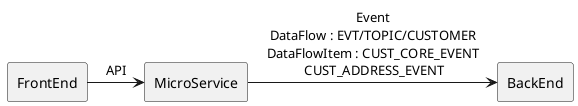 @startuml
rectangle FrontEnd
rectangle MicroService
rectangle BackEnd
FrontEnd -right-> MicroService : API
MicroService -right-> BackEnd : Event\nDataFlow : EVT/TOPIC/CUSTOMER\nDataFlowItem : CUST_CORE_EVENT\n CUST_ADDRESS_EVENT 
@enduml

